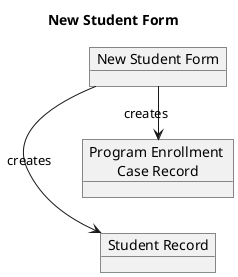 @startuml new-student-form
    title New Student Form
    left to right direction

    object "New Student Form" as form
    object "Student Record" as student
    object "Program Enrollment \nCase Record" as case

    form -> student : creates
    form -> case : creates

@enduml